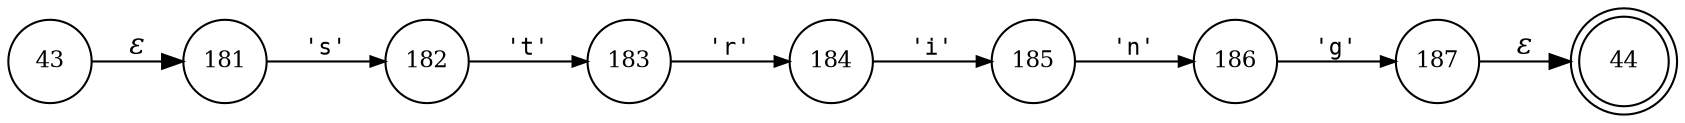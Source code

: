 digraph ATN {
rankdir=LR;
s44[fontsize=11, label="44", shape=doublecircle, fixedsize=true, width=.6];
s181[fontsize=11,label="181", shape=circle, fixedsize=true, width=.55, peripheries=1];
s182[fontsize=11,label="182", shape=circle, fixedsize=true, width=.55, peripheries=1];
s183[fontsize=11,label="183", shape=circle, fixedsize=true, width=.55, peripheries=1];
s184[fontsize=11,label="184", shape=circle, fixedsize=true, width=.55, peripheries=1];
s185[fontsize=11,label="185", shape=circle, fixedsize=true, width=.55, peripheries=1];
s186[fontsize=11,label="186", shape=circle, fixedsize=true, width=.55, peripheries=1];
s43[fontsize=11,label="43", shape=circle, fixedsize=true, width=.55, peripheries=1];
s187[fontsize=11,label="187", shape=circle, fixedsize=true, width=.55, peripheries=1];
s43 -> s181 [fontname="Times-Italic", label="&epsilon;"];
s181 -> s182 [fontsize=11, fontname="Courier", arrowsize=.7, label = "'s'", arrowhead = normal];
s182 -> s183 [fontsize=11, fontname="Courier", arrowsize=.7, label = "'t'", arrowhead = normal];
s183 -> s184 [fontsize=11, fontname="Courier", arrowsize=.7, label = "'r'", arrowhead = normal];
s184 -> s185 [fontsize=11, fontname="Courier", arrowsize=.7, label = "'i'", arrowhead = normal];
s185 -> s186 [fontsize=11, fontname="Courier", arrowsize=.7, label = "'n'", arrowhead = normal];
s186 -> s187 [fontsize=11, fontname="Courier", arrowsize=.7, label = "'g'", arrowhead = normal];
s187 -> s44 [fontname="Times-Italic", label="&epsilon;"];
}